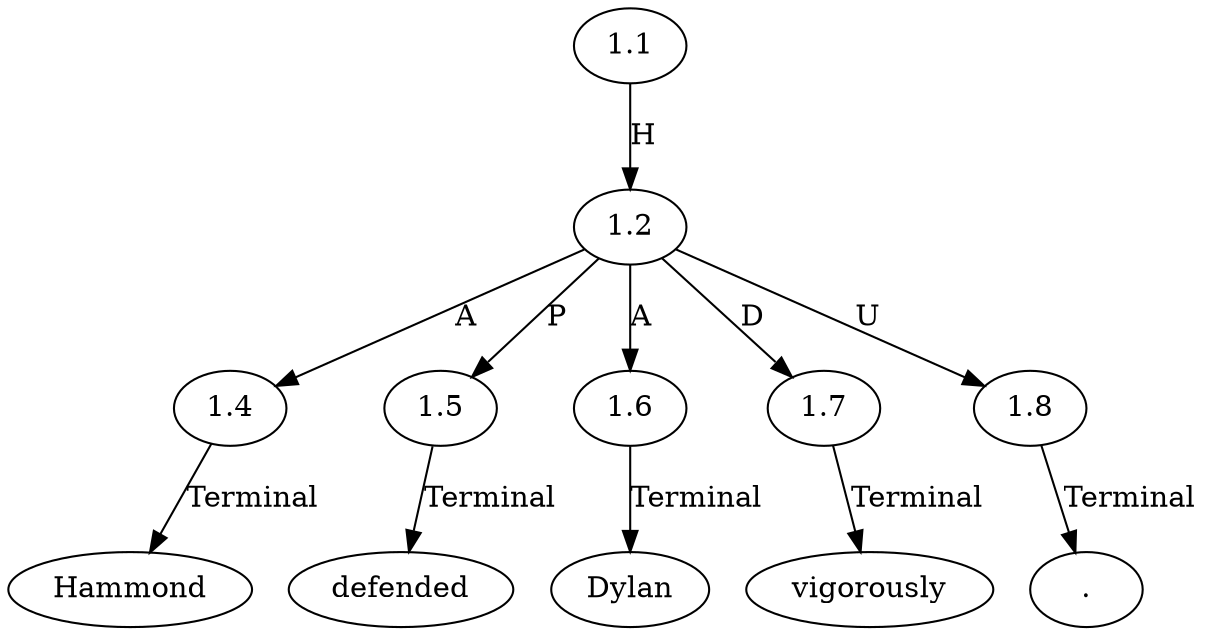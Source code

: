 // Graph
digraph {
	0.1 [label=Hammond ordering=out]
	0.2 [label=defended ordering=out]
	0.3 [label=Dylan ordering=out]
	0.4 [label=vigorously ordering=out]
	0.5 [label="." ordering=out]
	1.1 [label=1.1 ordering=out]
	1.2 [label=1.2 ordering=out]
	1.4 [label=1.4 ordering=out]
	1.5 [label=1.5 ordering=out]
	1.6 [label=1.6 ordering=out]
	1.7 [label=1.7 ordering=out]
	1.8 [label=1.8 ordering=out]
	1.1 -> 1.2 [label=H ordering=out]
	1.2 -> 1.4 [label=A ordering=out]
	1.2 -> 1.5 [label=P ordering=out]
	1.2 -> 1.6 [label=A ordering=out]
	1.2 -> 1.7 [label=D ordering=out]
	1.2 -> 1.8 [label=U ordering=out]
	1.4 -> 0.1 [label=Terminal ordering=out]
	1.5 -> 0.2 [label=Terminal ordering=out]
	1.6 -> 0.3 [label=Terminal ordering=out]
	1.7 -> 0.4 [label=Terminal ordering=out]
	1.8 -> 0.5 [label=Terminal ordering=out]
}
